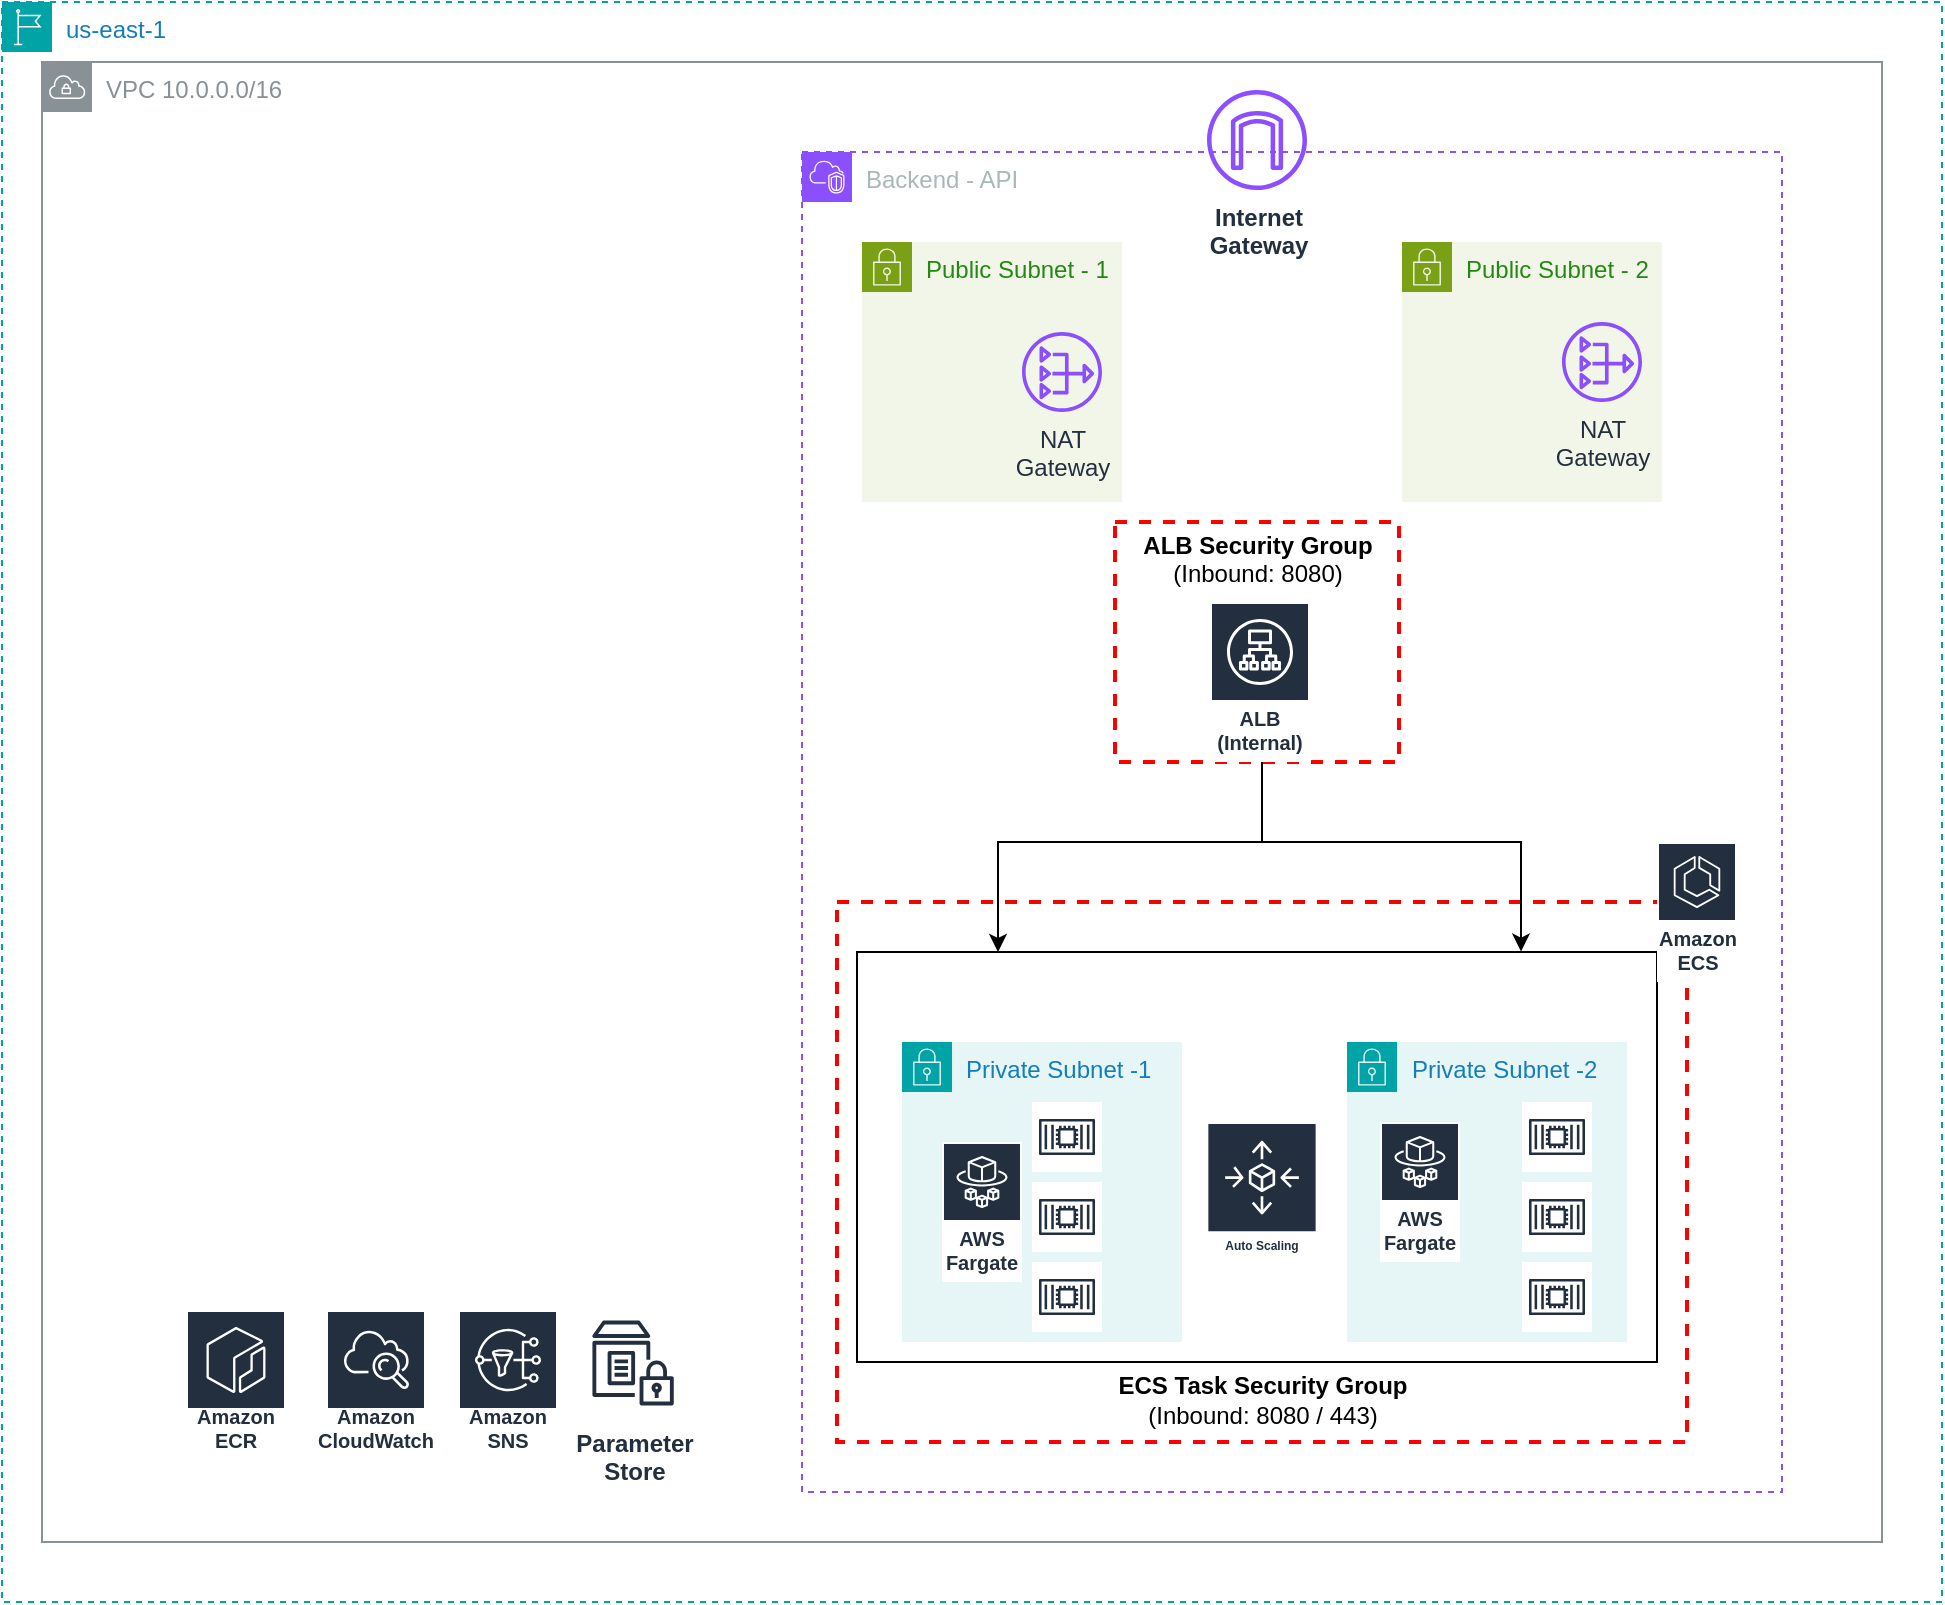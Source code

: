 <mxfile version="28.2.0">
  <diagram name="Page-1" id="LdRW2M0Z-OdcXSIT7n-y">
    <mxGraphModel dx="1072" dy="1419" grid="0" gridSize="10" guides="1" tooltips="1" connect="1" arrows="1" fold="1" page="1" pageScale="1" pageWidth="1100" pageHeight="850" math="0" shadow="0">
      <root>
        <mxCell id="0" />
        <mxCell id="1" parent="0" />
        <mxCell id="k-AF2X-MFsvEnx3DSQ24-1" value="VPC 10.0.0.0/16" style="outlineConnect=0;gradientColor=none;html=1;whiteSpace=wrap;fontSize=12;fontStyle=0;shape=mxgraph.aws4.group;grIcon=mxgraph.aws4.group_vpc;strokeColor=#879196;fillColor=none;verticalAlign=top;align=left;spacingLeft=30;fontColor=#879196;dashed=0;" vertex="1" parent="1">
          <mxGeometry x="100" y="-795" width="920" height="740" as="geometry" />
        </mxCell>
        <mxCell id="k-AF2X-MFsvEnx3DSQ24-2" value="us-east-1" style="points=[[0,0],[0.25,0],[0.5,0],[0.75,0],[1,0],[1,0.25],[1,0.5],[1,0.75],[1,1],[0.75,1],[0.5,1],[0.25,1],[0,1],[0,0.75],[0,0.5],[0,0.25]];outlineConnect=0;gradientColor=none;html=1;whiteSpace=wrap;fontSize=12;fontStyle=0;container=0;pointerEvents=0;collapsible=0;recursiveResize=0;shape=mxgraph.aws4.group;grIcon=mxgraph.aws4.group_region;strokeColor=#00A4A6;fillColor=none;verticalAlign=top;align=left;spacingLeft=30;fontColor=#147EBA;dashed=1;direction=east;movable=1;resizable=1;rotatable=1;deletable=1;editable=1;locked=0;connectable=1;" vertex="1" parent="1">
          <mxGeometry x="80" y="-825" width="970" height="800" as="geometry" />
        </mxCell>
        <mxCell id="k-AF2X-MFsvEnx3DSQ24-16" value="&lt;div&gt;&lt;br&gt;&lt;/div&gt;&lt;div&gt;&lt;br&gt;&lt;/div&gt;&lt;div&gt;&lt;br&gt;&lt;/div&gt;&lt;div&gt;&lt;br&gt;&lt;/div&gt;&lt;div&gt;&lt;br&gt;&lt;/div&gt;&lt;div&gt;&lt;br&gt;&lt;/div&gt;&lt;div&gt;&lt;br&gt;&lt;/div&gt;&lt;div&gt;&lt;br&gt;&lt;/div&gt;&lt;div&gt;&lt;br&gt;&lt;/div&gt;&lt;div&gt;&lt;br&gt;&lt;/div&gt;&lt;div&gt;&lt;br&gt;&lt;/div&gt;&lt;div&gt;&lt;br&gt;&lt;/div&gt;&lt;div&gt;&lt;br&gt;&lt;/div&gt;&lt;div&gt;&lt;br&gt;&lt;/div&gt;&lt;div&gt;&lt;br&gt;&lt;/div&gt;&lt;br&gt;&lt;b&gt;ECS Task Security Group &lt;/b&gt;&lt;br&gt;(Inbound: 8080 / 443)" style="fontStyle=0;verticalAlign=top;align=center;spacingTop=-2;fillColor=none;rounded=0;whiteSpace=wrap;html=1;strokeColor=#FF0000;strokeWidth=2;dashed=1;container=1;collapsible=0;expand=0;recursiveResize=0;" vertex="1" parent="1">
          <mxGeometry x="497.5" y="-375" width="425" height="270" as="geometry" />
        </mxCell>
        <mxCell id="k-AF2X-MFsvEnx3DSQ24-12" value="" style="rounded=0;whiteSpace=wrap;html=1;fillColor=none;" vertex="1" parent="k-AF2X-MFsvEnx3DSQ24-16">
          <mxGeometry x="10" y="25" width="400" height="205" as="geometry" />
        </mxCell>
        <mxCell id="k-AF2X-MFsvEnx3DSQ24-8" value="Private Subnet -1" style="points=[[0,0],[0.25,0],[0.5,0],[0.75,0],[1,0],[1,0.25],[1,0.5],[1,0.75],[1,1],[0.75,1],[0.5,1],[0.25,1],[0,1],[0,0.75],[0,0.5],[0,0.25]];outlineConnect=0;gradientColor=none;html=1;whiteSpace=wrap;fontSize=12;fontStyle=0;container=1;pointerEvents=0;collapsible=0;recursiveResize=0;shape=mxgraph.aws4.group;grIcon=mxgraph.aws4.group_security_group;grStroke=0;strokeColor=#00A4A6;fillColor=#E6F6F7;verticalAlign=top;align=left;spacingLeft=30;fontColor=#147EBA;dashed=0;" vertex="1" parent="k-AF2X-MFsvEnx3DSQ24-16">
          <mxGeometry x="32.5" y="70" width="140" height="150" as="geometry" />
        </mxCell>
        <mxCell id="k-AF2X-MFsvEnx3DSQ24-23" value="" style="sketch=0;outlineConnect=0;fontColor=#232F3E;gradientColor=none;strokeColor=#232F3E;fillColor=#ffffff;dashed=0;verticalLabelPosition=bottom;verticalAlign=top;align=center;html=1;fontSize=12;fontStyle=0;aspect=fixed;shape=mxgraph.aws4.resourceIcon;resIcon=mxgraph.aws4.container_2;" vertex="1" parent="k-AF2X-MFsvEnx3DSQ24-8">
          <mxGeometry x="65" y="70" width="35" height="35" as="geometry" />
        </mxCell>
        <mxCell id="k-AF2X-MFsvEnx3DSQ24-9" value="Private Subnet -2" style="points=[[0,0],[0.25,0],[0.5,0],[0.75,0],[1,0],[1,0.25],[1,0.5],[1,0.75],[1,1],[0.75,1],[0.5,1],[0.25,1],[0,1],[0,0.75],[0,0.5],[0,0.25]];outlineConnect=0;gradientColor=none;html=1;whiteSpace=wrap;fontSize=12;fontStyle=0;container=1;pointerEvents=0;collapsible=0;recursiveResize=0;shape=mxgraph.aws4.group;grIcon=mxgraph.aws4.group_security_group;grStroke=0;strokeColor=#00A4A6;fillColor=#E6F6F7;verticalAlign=top;align=left;spacingLeft=30;fontColor=#147EBA;dashed=0;" vertex="1" parent="k-AF2X-MFsvEnx3DSQ24-16">
          <mxGeometry x="255" y="70" width="140" height="150" as="geometry" />
        </mxCell>
        <mxCell id="k-AF2X-MFsvEnx3DSQ24-25" value="" style="sketch=0;outlineConnect=0;fontColor=#232F3E;gradientColor=none;strokeColor=#232F3E;fillColor=#ffffff;dashed=0;verticalLabelPosition=bottom;verticalAlign=top;align=center;html=1;fontSize=12;fontStyle=0;aspect=fixed;shape=mxgraph.aws4.resourceIcon;resIcon=mxgraph.aws4.container_2;" vertex="1" parent="k-AF2X-MFsvEnx3DSQ24-9">
          <mxGeometry x="87.5" y="30" width="35" height="35" as="geometry" />
        </mxCell>
        <mxCell id="k-AF2X-MFsvEnx3DSQ24-26" value="" style="sketch=0;outlineConnect=0;fontColor=#232F3E;gradientColor=none;strokeColor=#232F3E;fillColor=#ffffff;dashed=0;verticalLabelPosition=bottom;verticalAlign=top;align=center;html=1;fontSize=12;fontStyle=0;aspect=fixed;shape=mxgraph.aws4.resourceIcon;resIcon=mxgraph.aws4.container_2;" vertex="1" parent="k-AF2X-MFsvEnx3DSQ24-9">
          <mxGeometry x="87.5" y="70" width="35" height="35" as="geometry" />
        </mxCell>
        <mxCell id="k-AF2X-MFsvEnx3DSQ24-20" value="&lt;div&gt;&lt;span style=&quot;font-size: 6px; background-color: transparent; color: light-dark(rgb(35, 47, 62), rgb(189, 199, 212));&quot;&gt;Auto Scaling&lt;/span&gt;&lt;/div&gt;" style="sketch=0;outlineConnect=0;fontColor=#232F3E;gradientColor=none;strokeColor=#ffffff;fillColor=#232F3E;dashed=0;verticalLabelPosition=middle;verticalAlign=bottom;align=center;html=1;whiteSpace=wrap;fontSize=10;fontStyle=1;spacing=3;shape=mxgraph.aws4.productIcon;prIcon=mxgraph.aws4.autoscaling;" vertex="1" parent="k-AF2X-MFsvEnx3DSQ24-16">
          <mxGeometry x="184.68" y="110" width="55.63" height="70" as="geometry" />
        </mxCell>
        <mxCell id="k-AF2X-MFsvEnx3DSQ24-10" value="AWS Fargate" style="sketch=0;outlineConnect=0;fontColor=#232F3E;gradientColor=none;strokeColor=#ffffff;fillColor=#232F3E;dashed=0;verticalLabelPosition=middle;verticalAlign=bottom;align=center;html=1;whiteSpace=wrap;fontSize=10;fontStyle=1;spacing=3;shape=mxgraph.aws4.productIcon;prIcon=mxgraph.aws4.fargate;" vertex="1" parent="k-AF2X-MFsvEnx3DSQ24-16">
          <mxGeometry x="52.5" y="120" width="40" height="70" as="geometry" />
        </mxCell>
        <mxCell id="k-AF2X-MFsvEnx3DSQ24-22" value="" style="sketch=0;outlineConnect=0;fontColor=#232F3E;gradientColor=none;strokeColor=#232F3E;fillColor=#ffffff;dashed=0;verticalLabelPosition=bottom;verticalAlign=top;align=center;html=1;fontSize=12;fontStyle=0;aspect=fixed;shape=mxgraph.aws4.resourceIcon;resIcon=mxgraph.aws4.container_2;" vertex="1" parent="k-AF2X-MFsvEnx3DSQ24-16">
          <mxGeometry x="97.5" y="100" width="35" height="35" as="geometry" />
        </mxCell>
        <mxCell id="k-AF2X-MFsvEnx3DSQ24-24" value="" style="sketch=0;outlineConnect=0;fontColor=#232F3E;gradientColor=none;strokeColor=#232F3E;fillColor=#ffffff;dashed=0;verticalLabelPosition=bottom;verticalAlign=top;align=center;html=1;fontSize=12;fontStyle=0;aspect=fixed;shape=mxgraph.aws4.resourceIcon;resIcon=mxgraph.aws4.container_2;" vertex="1" parent="k-AF2X-MFsvEnx3DSQ24-16">
          <mxGeometry x="97.5" y="180" width="35" height="35" as="geometry" />
        </mxCell>
        <mxCell id="k-AF2X-MFsvEnx3DSQ24-21" value="AWS Fargate" style="sketch=0;outlineConnect=0;fontColor=#232F3E;gradientColor=none;strokeColor=#ffffff;fillColor=#232F3E;dashed=0;verticalLabelPosition=middle;verticalAlign=bottom;align=center;html=1;whiteSpace=wrap;fontSize=10;fontStyle=1;spacing=3;shape=mxgraph.aws4.productIcon;prIcon=mxgraph.aws4.fargate;" vertex="1" parent="k-AF2X-MFsvEnx3DSQ24-16">
          <mxGeometry x="271.5" y="110" width="40" height="70" as="geometry" />
        </mxCell>
        <mxCell id="k-AF2X-MFsvEnx3DSQ24-27" value="" style="sketch=0;outlineConnect=0;fontColor=#232F3E;gradientColor=none;strokeColor=#232F3E;fillColor=#ffffff;dashed=0;verticalLabelPosition=bottom;verticalAlign=top;align=center;html=1;fontSize=12;fontStyle=0;aspect=fixed;shape=mxgraph.aws4.resourceIcon;resIcon=mxgraph.aws4.container_2;" vertex="1" parent="k-AF2X-MFsvEnx3DSQ24-16">
          <mxGeometry x="342.5" y="180" width="35" height="35" as="geometry" />
        </mxCell>
        <mxCell id="k-AF2X-MFsvEnx3DSQ24-4" value="Public Subnet - 1&lt;div&gt;&lt;br&gt;&lt;/div&gt;" style="points=[[0,0],[0.25,0],[0.5,0],[0.75,0],[1,0],[1,0.25],[1,0.5],[1,0.75],[1,1],[0.75,1],[0.5,1],[0.25,1],[0,1],[0,0.75],[0,0.5],[0,0.25]];outlineConnect=0;gradientColor=none;html=1;whiteSpace=wrap;fontSize=12;fontStyle=0;container=1;pointerEvents=0;collapsible=0;recursiveResize=0;shape=mxgraph.aws4.group;grIcon=mxgraph.aws4.group_security_group;grStroke=0;strokeColor=#7AA116;fillColor=#F2F6E8;verticalAlign=top;align=left;spacingLeft=30;fontColor=#248814;dashed=0;" vertex="1" parent="1">
          <mxGeometry x="510" y="-705" width="130" height="130" as="geometry" />
        </mxCell>
        <mxCell id="k-AF2X-MFsvEnx3DSQ24-6" value="NAT&lt;br&gt;Gateway" style="sketch=0;outlineConnect=0;fontColor=#232F3E;gradientColor=none;fillColor=#8C4FFF;strokeColor=none;dashed=0;verticalLabelPosition=bottom;verticalAlign=top;align=center;html=1;fontSize=12;fontStyle=0;aspect=fixed;pointerEvents=1;shape=mxgraph.aws4.nat_gateway;" vertex="1" parent="k-AF2X-MFsvEnx3DSQ24-4">
          <mxGeometry x="80" y="45" width="40" height="40" as="geometry" />
        </mxCell>
        <mxCell id="k-AF2X-MFsvEnx3DSQ24-15" value="&lt;div&gt;&lt;span style=&quot;background-color: transparent; color: light-dark(rgb(0, 0, 0), rgb(255, 255, 255));&quot;&gt;&lt;b&gt;ALB Security Group&lt;/b&gt;&lt;/span&gt;&lt;/div&gt;(Inbound: 8080)" style="fontStyle=0;verticalAlign=top;align=center;spacingTop=-2;fillColor=none;rounded=0;whiteSpace=wrap;html=1;strokeColor=#FF0000;strokeWidth=2;dashed=1;container=1;collapsible=0;expand=0;recursiveResize=0;" vertex="1" parent="1">
          <mxGeometry x="636.5" y="-565" width="142" height="120" as="geometry" />
        </mxCell>
        <mxCell id="k-AF2X-MFsvEnx3DSQ24-13" value="ALB&lt;br&gt;(Internal)" style="sketch=0;outlineConnect=0;fontColor=#232F3E;gradientColor=none;strokeColor=#ffffff;fillColor=#232F3E;dashed=0;verticalLabelPosition=middle;verticalAlign=bottom;align=center;html=1;whiteSpace=wrap;fontSize=10;fontStyle=1;spacing=3;shape=mxgraph.aws4.productIcon;prIcon=mxgraph.aws4.application_load_balancer;" vertex="1" parent="k-AF2X-MFsvEnx3DSQ24-15">
          <mxGeometry x="47.5" y="40" width="50" height="80" as="geometry" />
        </mxCell>
        <mxCell id="k-AF2X-MFsvEnx3DSQ24-5" value="Public Subnet - 2" style="points=[[0,0],[0.25,0],[0.5,0],[0.75,0],[1,0],[1,0.25],[1,0.5],[1,0.75],[1,1],[0.75,1],[0.5,1],[0.25,1],[0,1],[0,0.75],[0,0.5],[0,0.25]];outlineConnect=0;gradientColor=none;html=1;whiteSpace=wrap;fontSize=12;fontStyle=0;container=1;pointerEvents=0;collapsible=0;recursiveResize=0;shape=mxgraph.aws4.group;grIcon=mxgraph.aws4.group_security_group;grStroke=0;strokeColor=#7AA116;fillColor=#F2F6E8;verticalAlign=top;align=left;spacingLeft=30;fontColor=#248814;dashed=0;" vertex="1" parent="1">
          <mxGeometry x="780" y="-705" width="130" height="130" as="geometry" />
        </mxCell>
        <mxCell id="k-AF2X-MFsvEnx3DSQ24-7" value="NAT&lt;br&gt;Gateway" style="sketch=0;outlineConnect=0;fontColor=#232F3E;gradientColor=none;fillColor=#8C4FFF;strokeColor=none;dashed=0;verticalLabelPosition=bottom;verticalAlign=top;align=center;html=1;fontSize=12;fontStyle=0;aspect=fixed;pointerEvents=1;shape=mxgraph.aws4.nat_gateway;" vertex="1" parent="k-AF2X-MFsvEnx3DSQ24-5">
          <mxGeometry x="80" y="40" width="40" height="40" as="geometry" />
        </mxCell>
        <mxCell id="k-AF2X-MFsvEnx3DSQ24-3" value="Amazon ECS" style="sketch=0;outlineConnect=0;fontColor=#232F3E;gradientColor=none;strokeColor=#ffffff;fillColor=#232F3E;dashed=0;verticalLabelPosition=middle;verticalAlign=bottom;align=center;html=1;whiteSpace=wrap;fontSize=10;fontStyle=1;spacing=3;shape=mxgraph.aws4.productIcon;prIcon=mxgraph.aws4.ecs;" vertex="1" parent="1">
          <mxGeometry x="907.5" y="-405" width="40" height="70" as="geometry" />
        </mxCell>
        <mxCell id="k-AF2X-MFsvEnx3DSQ24-17" style="edgeStyle=orthogonalEdgeStyle;rounded=0;orthogonalLoop=1;jettySize=auto;html=1;" edge="1" parent="1" target="k-AF2X-MFsvEnx3DSQ24-12">
          <mxGeometry relative="1" as="geometry">
            <mxPoint x="710" y="-445" as="sourcePoint" />
            <Array as="points">
              <mxPoint x="710" y="-445" />
              <mxPoint x="710" y="-405" />
              <mxPoint x="578" y="-405" />
            </Array>
          </mxGeometry>
        </mxCell>
        <mxCell id="k-AF2X-MFsvEnx3DSQ24-18" style="edgeStyle=orthogonalEdgeStyle;rounded=0;orthogonalLoop=1;jettySize=auto;html=1;entryX=0.83;entryY=-0.001;entryDx=0;entryDy=0;entryPerimeter=0;" edge="1" parent="1" target="k-AF2X-MFsvEnx3DSQ24-12">
          <mxGeometry relative="1" as="geometry">
            <mxPoint x="710" y="-425" as="sourcePoint" />
            <mxPoint x="840" y="-320" as="targetPoint" />
            <Array as="points">
              <mxPoint x="710" y="-445" />
              <mxPoint x="710" y="-405" />
              <mxPoint x="840" y="-405" />
            </Array>
          </mxGeometry>
        </mxCell>
        <mxCell id="k-AF2X-MFsvEnx3DSQ24-28" value="Amazon ECR" style="sketch=0;outlineConnect=0;fontColor=#232F3E;gradientColor=none;strokeColor=#ffffff;fillColor=#232F3E;dashed=0;verticalLabelPosition=middle;verticalAlign=bottom;align=center;html=1;whiteSpace=wrap;fontSize=10;fontStyle=1;spacing=3;shape=mxgraph.aws4.productIcon;prIcon=mxgraph.aws4.ecr;" vertex="1" parent="1">
          <mxGeometry x="172" y="-171" width="50" height="75" as="geometry" />
        </mxCell>
        <mxCell id="k-AF2X-MFsvEnx3DSQ24-29" value="Amazon CloudWatch" style="sketch=0;outlineConnect=0;fontColor=#232F3E;gradientColor=none;strokeColor=#ffffff;fillColor=#232F3E;dashed=0;verticalLabelPosition=middle;verticalAlign=bottom;align=center;html=1;whiteSpace=wrap;fontSize=10;fontStyle=1;spacing=3;shape=mxgraph.aws4.productIcon;prIcon=mxgraph.aws4.cloudwatch;" vertex="1" parent="1">
          <mxGeometry x="242" y="-171" width="50" height="75" as="geometry" />
        </mxCell>
        <mxCell id="k-AF2X-MFsvEnx3DSQ24-30" value="Amazon SNS" style="sketch=0;outlineConnect=0;fontColor=#232F3E;gradientColor=none;strokeColor=#ffffff;fillColor=#232F3E;dashed=0;verticalLabelPosition=middle;verticalAlign=bottom;align=center;html=1;whiteSpace=wrap;fontSize=10;fontStyle=1;spacing=3;shape=mxgraph.aws4.productIcon;prIcon=mxgraph.aws4.sns;" vertex="1" parent="1">
          <mxGeometry x="308" y="-171" width="50" height="75" as="geometry" />
        </mxCell>
        <mxCell id="k-AF2X-MFsvEnx3DSQ24-14" value="&lt;b&gt;Internet&lt;br&gt;Gateway&lt;/b&gt;" style="sketch=0;outlineConnect=0;fontColor=#232F3E;gradientColor=none;fillColor=#8C4FFF;strokeColor=none;dashed=0;verticalLabelPosition=bottom;verticalAlign=top;align=center;html=1;fontSize=12;fontStyle=0;aspect=fixed;pointerEvents=1;shape=mxgraph.aws4.internet_gateway;" vertex="1" parent="1">
          <mxGeometry x="682.5" y="-781" width="50" height="50" as="geometry" />
        </mxCell>
        <mxCell id="k-AF2X-MFsvEnx3DSQ24-31" value="Backend - API&lt;div&gt;&lt;br&gt;&lt;/div&gt;" style="points=[[0,0],[0.25,0],[0.5,0],[0.75,0],[1,0],[1,0.25],[1,0.5],[1,0.75],[1,1],[0.75,1],[0.5,1],[0.25,1],[0,1],[0,0.75],[0,0.5],[0,0.25]];outlineConnect=0;gradientColor=none;html=1;whiteSpace=wrap;fontSize=12;fontStyle=0;container=0;pointerEvents=0;collapsible=0;recursiveResize=0;shape=mxgraph.aws4.group;grIcon=mxgraph.aws4.group_vpc2;strokeColor=#8C4FFF;fillColor=none;verticalAlign=top;align=left;spacingLeft=30;fontColor=#AAB7B8;dashed=1;shadow=0;" vertex="1" parent="1">
          <mxGeometry x="480" y="-750" width="490" height="670" as="geometry" />
        </mxCell>
        <mxCell id="k-AF2X-MFsvEnx3DSQ24-32" value="&lt;b&gt;Parameter&lt;br&gt;Store&lt;/b&gt;" style="sketch=0;outlineConnect=0;fontColor=#232F3E;gradientColor=none;strokeColor=#232F3E;fillColor=#ffffff;dashed=0;verticalLabelPosition=bottom;verticalAlign=top;align=center;html=1;fontSize=12;fontStyle=0;aspect=fixed;shape=mxgraph.aws4.resourceIcon;resIcon=mxgraph.aws4.parameter_store;" vertex="1" parent="1">
          <mxGeometry x="369" y="-171" width="53" height="53" as="geometry" />
        </mxCell>
      </root>
    </mxGraphModel>
  </diagram>
</mxfile>
